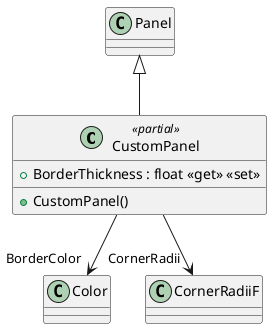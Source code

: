 @startuml
class CustomPanel <<partial>> {
    + BorderThickness : float <<get>> <<set>>
    + CustomPanel()
}
Panel <|-- CustomPanel
CustomPanel --> "BorderColor" Color
CustomPanel --> "CornerRadii" CornerRadiiF
@enduml
